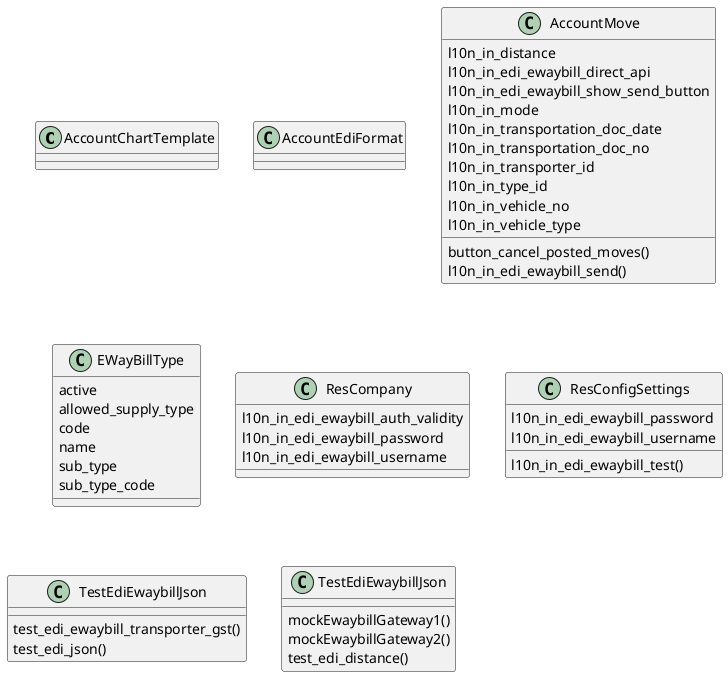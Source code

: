 @startuml classes_l10n_in_edi_ewaybill
set namespaceSeparator none
class "AccountChartTemplate" as odoo_src.odoo.addons.l10n_in_edi_ewaybill.demo.account_demo.AccountChartTemplate {
}
class "AccountEdiFormat" as odoo_src.odoo.addons.l10n_in_edi_ewaybill.models.account_edi_format.AccountEdiFormat {
}
class "AccountMove" as odoo_src.odoo.addons.l10n_in_edi_ewaybill.models.account_move.AccountMove {
  l10n_in_distance
  l10n_in_edi_ewaybill_direct_api
  l10n_in_edi_ewaybill_show_send_button
  l10n_in_mode
  l10n_in_transportation_doc_date
  l10n_in_transportation_doc_no
  l10n_in_transporter_id
  l10n_in_type_id
  l10n_in_vehicle_no
  l10n_in_vehicle_type
  button_cancel_posted_moves()
  l10n_in_edi_ewaybill_send()
}
class "EWayBillType" as odoo_src.odoo.addons.l10n_in_edi_ewaybill.models.ewaybill_type.EWayBillType {
  active
  allowed_supply_type
  code
  name
  sub_type
  sub_type_code
}
class "ResCompany" as odoo_src.odoo.addons.l10n_in_edi_ewaybill.models.res_company.ResCompany {
  l10n_in_edi_ewaybill_auth_validity
  l10n_in_edi_ewaybill_password
  l10n_in_edi_ewaybill_username
}
class "ResConfigSettings" as odoo_src.odoo.addons.l10n_in_edi_ewaybill.models.res_config_settings.ResConfigSettings {
  l10n_in_edi_ewaybill_password
  l10n_in_edi_ewaybill_username
  l10n_in_edi_ewaybill_test()
}
class "TestEdiEwaybillJson" as odoo_src.odoo.addons.l10n_in_edi_ewaybill.tests.test_edi_ewaybill_json.TestEdiEwaybillJson {
  test_edi_ewaybill_transporter_gst()
  test_edi_json()
}
class "TestEdiEwaybillJson" as odoo_src.odoo.addons.l10n_in_edi_ewaybill.tests.test_edi_ewaybill_distance.TestEdiEwaybillJson {
  mockEwaybillGateway1()
  mockEwaybillGateway2()
  test_edi_distance()
}
@enduml
